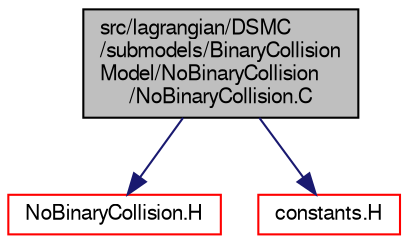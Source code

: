 digraph "src/lagrangian/DSMC/submodels/BinaryCollisionModel/NoBinaryCollision/NoBinaryCollision.C"
{
  bgcolor="transparent";
  edge [fontname="FreeSans",fontsize="10",labelfontname="FreeSans",labelfontsize="10"];
  node [fontname="FreeSans",fontsize="10",shape=record];
  Node1 [label="src/lagrangian/DSMC\l/submodels/BinaryCollision\lModel/NoBinaryCollision\l/NoBinaryCollision.C",height=0.2,width=0.4,color="black", fillcolor="grey75", style="filled" fontcolor="black"];
  Node1 -> Node2 [color="midnightblue",fontsize="10",style="solid",fontname="FreeSans"];
  Node2 [label="NoBinaryCollision.H",height=0.2,width=0.4,color="red",URL="$a05976.html"];
  Node1 -> Node3 [color="midnightblue",fontsize="10",style="solid",fontname="FreeSans"];
  Node3 [label="constants.H",height=0.2,width=0.4,color="red",URL="$a07695.html"];
}
